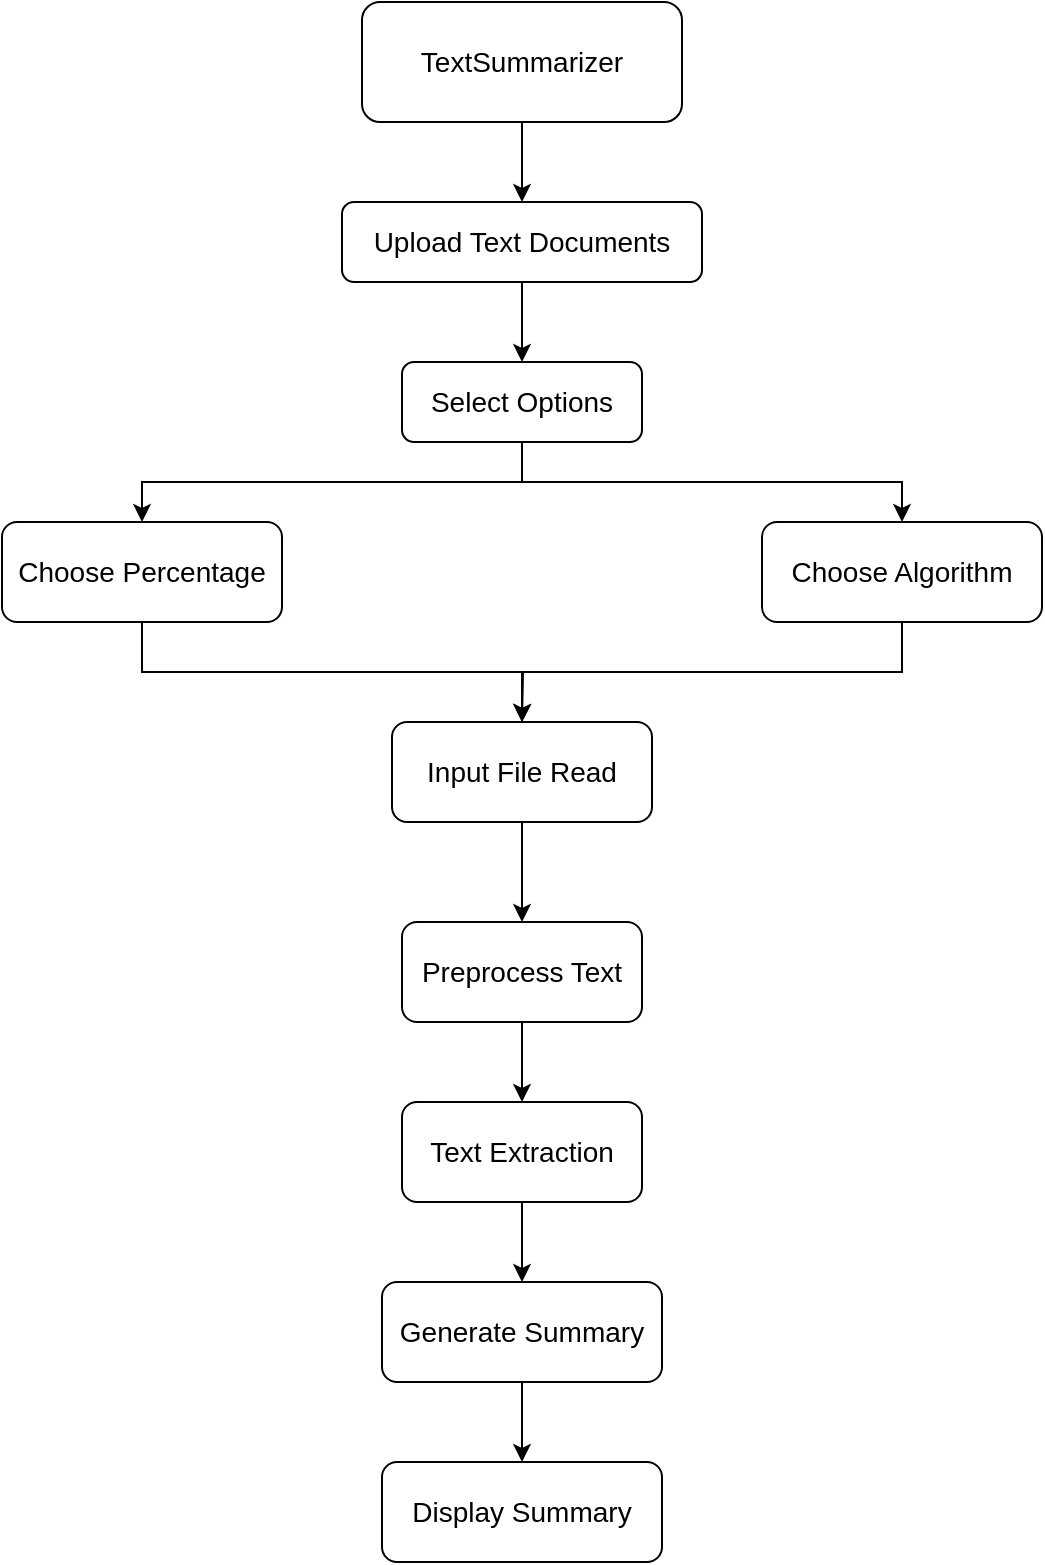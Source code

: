 <mxfile version="21.3.2" type="device">
  <diagram id="ynweCokXJDtzGCUotfhs" name="Page-1">
    <mxGraphModel dx="1050" dy="541" grid="1" gridSize="10" guides="1" tooltips="1" connect="1" arrows="1" fold="1" page="1" pageScale="1" pageWidth="827" pageHeight="1169" math="0" shadow="0">
      <root>
        <mxCell id="0" />
        <mxCell id="1" parent="0" />
        <mxCell id="w-XO-UCnM8_72CCTHJjW-13" style="edgeStyle=orthogonalEdgeStyle;rounded=0;orthogonalLoop=1;jettySize=auto;html=1;exitX=0.5;exitY=1;exitDx=0;exitDy=0;entryX=0.5;entryY=0;entryDx=0;entryDy=0;" edge="1" parent="1" source="w-XO-UCnM8_72CCTHJjW-1" target="w-XO-UCnM8_72CCTHJjW-11">
          <mxGeometry relative="1" as="geometry" />
        </mxCell>
        <mxCell id="w-XO-UCnM8_72CCTHJjW-1" value="&lt;font style=&quot;font-size: 14px;&quot;&gt;TextSummarizer&lt;/font&gt;" style="rounded=1;whiteSpace=wrap;html=1;" vertex="1" parent="1">
          <mxGeometry x="320" y="40" width="160" height="60" as="geometry" />
        </mxCell>
        <mxCell id="w-XO-UCnM8_72CCTHJjW-15" style="edgeStyle=orthogonalEdgeStyle;rounded=0;orthogonalLoop=1;jettySize=auto;html=1;exitX=0.5;exitY=1;exitDx=0;exitDy=0;entryX=0.5;entryY=0;entryDx=0;entryDy=0;" edge="1" parent="1" source="w-XO-UCnM8_72CCTHJjW-3" target="w-XO-UCnM8_72CCTHJjW-6">
          <mxGeometry relative="1" as="geometry" />
        </mxCell>
        <mxCell id="w-XO-UCnM8_72CCTHJjW-3" value="&lt;font style=&quot;font-size: 14px;&quot;&gt;Preprocess Text&lt;/font&gt;" style="rounded=1;whiteSpace=wrap;html=1;" vertex="1" parent="1">
          <mxGeometry x="340" y="500" width="120" height="50" as="geometry" />
        </mxCell>
        <mxCell id="w-XO-UCnM8_72CCTHJjW-17" style="edgeStyle=orthogonalEdgeStyle;rounded=0;orthogonalLoop=1;jettySize=auto;html=1;exitX=0.5;exitY=1;exitDx=0;exitDy=0;entryX=0.5;entryY=0;entryDx=0;entryDy=0;" edge="1" parent="1" source="w-XO-UCnM8_72CCTHJjW-4" target="w-XO-UCnM8_72CCTHJjW-5">
          <mxGeometry relative="1" as="geometry" />
        </mxCell>
        <mxCell id="w-XO-UCnM8_72CCTHJjW-4" value="&lt;font style=&quot;font-size: 14px;&quot;&gt;Generate Summary&lt;/font&gt;" style="rounded=1;whiteSpace=wrap;html=1;" vertex="1" parent="1">
          <mxGeometry x="330" y="680" width="140" height="50" as="geometry" />
        </mxCell>
        <mxCell id="w-XO-UCnM8_72CCTHJjW-5" value="&lt;font style=&quot;font-size: 14px;&quot;&gt;Display Summary&lt;/font&gt;" style="rounded=1;whiteSpace=wrap;html=1;" vertex="1" parent="1">
          <mxGeometry x="330" y="770" width="140" height="50" as="geometry" />
        </mxCell>
        <mxCell id="w-XO-UCnM8_72CCTHJjW-16" style="edgeStyle=orthogonalEdgeStyle;rounded=0;orthogonalLoop=1;jettySize=auto;html=1;exitX=0.5;exitY=1;exitDx=0;exitDy=0;entryX=0.5;entryY=0;entryDx=0;entryDy=0;" edge="1" parent="1" source="w-XO-UCnM8_72CCTHJjW-6" target="w-XO-UCnM8_72CCTHJjW-4">
          <mxGeometry relative="1" as="geometry" />
        </mxCell>
        <mxCell id="w-XO-UCnM8_72CCTHJjW-6" value="&lt;font style=&quot;font-size: 14px;&quot;&gt;Text Extraction&lt;/font&gt;" style="rounded=1;whiteSpace=wrap;html=1;" vertex="1" parent="1">
          <mxGeometry x="340" y="590" width="120" height="50" as="geometry" />
        </mxCell>
        <mxCell id="w-XO-UCnM8_72CCTHJjW-14" style="edgeStyle=orthogonalEdgeStyle;rounded=0;orthogonalLoop=1;jettySize=auto;html=1;exitX=0.5;exitY=1;exitDx=0;exitDy=0;entryX=0.5;entryY=0;entryDx=0;entryDy=0;" edge="1" parent="1" source="w-XO-UCnM8_72CCTHJjW-7" target="w-XO-UCnM8_72CCTHJjW-3">
          <mxGeometry relative="1" as="geometry" />
        </mxCell>
        <mxCell id="w-XO-UCnM8_72CCTHJjW-7" value="&lt;font style=&quot;font-size: 14px;&quot;&gt;Input File Read&lt;/font&gt;" style="rounded=1;whiteSpace=wrap;html=1;" vertex="1" parent="1">
          <mxGeometry x="335" y="400" width="130" height="50" as="geometry" />
        </mxCell>
        <mxCell id="w-XO-UCnM8_72CCTHJjW-20" style="edgeStyle=orthogonalEdgeStyle;rounded=0;orthogonalLoop=1;jettySize=auto;html=1;exitX=0.5;exitY=1;exitDx=0;exitDy=0;entryX=0.5;entryY=0;entryDx=0;entryDy=0;" edge="1" parent="1" source="w-XO-UCnM8_72CCTHJjW-8" target="w-XO-UCnM8_72CCTHJjW-10">
          <mxGeometry relative="1" as="geometry" />
        </mxCell>
        <mxCell id="w-XO-UCnM8_72CCTHJjW-21" style="edgeStyle=orthogonalEdgeStyle;rounded=0;orthogonalLoop=1;jettySize=auto;html=1;exitX=0.5;exitY=1;exitDx=0;exitDy=0;entryX=0.5;entryY=0;entryDx=0;entryDy=0;" edge="1" parent="1" source="w-XO-UCnM8_72CCTHJjW-8" target="w-XO-UCnM8_72CCTHJjW-9">
          <mxGeometry relative="1" as="geometry" />
        </mxCell>
        <mxCell id="w-XO-UCnM8_72CCTHJjW-8" value="&lt;font style=&quot;font-size: 14px;&quot;&gt;Select Options&lt;/font&gt;" style="rounded=1;whiteSpace=wrap;html=1;" vertex="1" parent="1">
          <mxGeometry x="340" y="220" width="120" height="40" as="geometry" />
        </mxCell>
        <mxCell id="w-XO-UCnM8_72CCTHJjW-19" style="edgeStyle=orthogonalEdgeStyle;rounded=0;orthogonalLoop=1;jettySize=auto;html=1;exitX=0.5;exitY=1;exitDx=0;exitDy=0;" edge="1" parent="1" source="w-XO-UCnM8_72CCTHJjW-9">
          <mxGeometry relative="1" as="geometry">
            <mxPoint x="400" y="400" as="targetPoint" />
          </mxGeometry>
        </mxCell>
        <mxCell id="w-XO-UCnM8_72CCTHJjW-9" value="&lt;font style=&quot;font-size: 14px;&quot;&gt;Choose Algorithm&lt;/font&gt;" style="rounded=1;whiteSpace=wrap;html=1;" vertex="1" parent="1">
          <mxGeometry x="520" y="300" width="140" height="50" as="geometry" />
        </mxCell>
        <mxCell id="w-XO-UCnM8_72CCTHJjW-18" style="edgeStyle=orthogonalEdgeStyle;rounded=0;orthogonalLoop=1;jettySize=auto;html=1;exitX=0.5;exitY=1;exitDx=0;exitDy=0;" edge="1" parent="1" source="w-XO-UCnM8_72CCTHJjW-10" target="w-XO-UCnM8_72CCTHJjW-7">
          <mxGeometry relative="1" as="geometry" />
        </mxCell>
        <mxCell id="w-XO-UCnM8_72CCTHJjW-10" value="&lt;font style=&quot;font-size: 14px;&quot;&gt;Choose Percentage&lt;/font&gt;" style="rounded=1;whiteSpace=wrap;html=1;" vertex="1" parent="1">
          <mxGeometry x="140" y="300" width="140" height="50" as="geometry" />
        </mxCell>
        <mxCell id="w-XO-UCnM8_72CCTHJjW-12" value="" style="edgeStyle=orthogonalEdgeStyle;rounded=0;orthogonalLoop=1;jettySize=auto;html=1;" edge="1" parent="1" source="w-XO-UCnM8_72CCTHJjW-11" target="w-XO-UCnM8_72CCTHJjW-8">
          <mxGeometry relative="1" as="geometry" />
        </mxCell>
        <mxCell id="w-XO-UCnM8_72CCTHJjW-11" value="&lt;font style=&quot;font-size: 14px;&quot;&gt;Upload Text Documents&lt;/font&gt;" style="rounded=1;whiteSpace=wrap;html=1;" vertex="1" parent="1">
          <mxGeometry x="310" y="140" width="180" height="40" as="geometry" />
        </mxCell>
      </root>
    </mxGraphModel>
  </diagram>
</mxfile>
